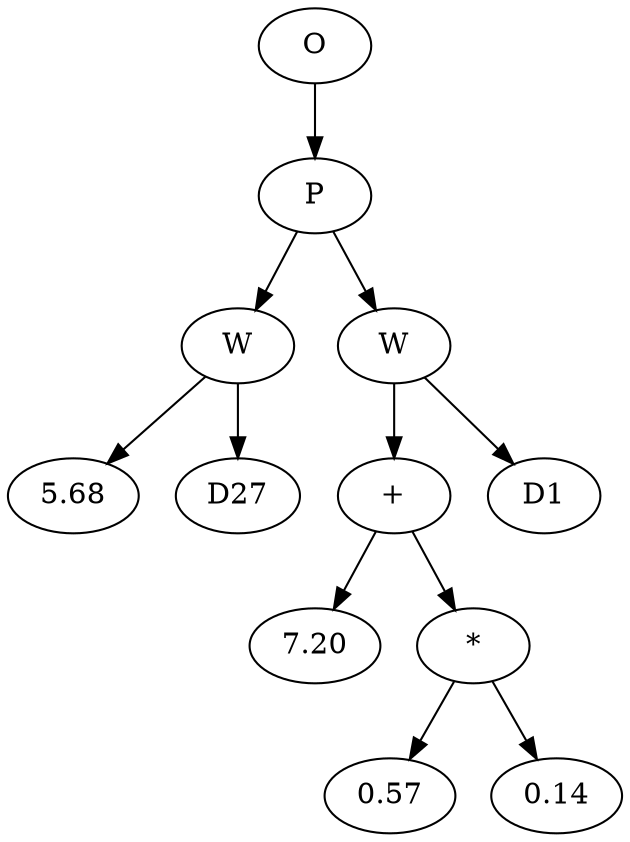 // Tree
digraph {
	5098206 [label=O]
	5098207 [label=P]
	5098206 -> 5098207
	5098208 [label=W]
	5098207 -> 5098208
	5098209 [label=5.68]
	5098208 -> 5098209
	5098210 [label=D27]
	5098208 -> 5098210
	5098211 [label=W]
	5098207 -> 5098211
	5098212 [label="+"]
	5098211 -> 5098212
	5098213 [label=7.20]
	5098212 -> 5098213
	5098214 [label="*"]
	5098212 -> 5098214
	5098215 [label=0.57]
	5098214 -> 5098215
	5098216 [label=0.14]
	5098214 -> 5098216
	5098217 [label=D1]
	5098211 -> 5098217
}

